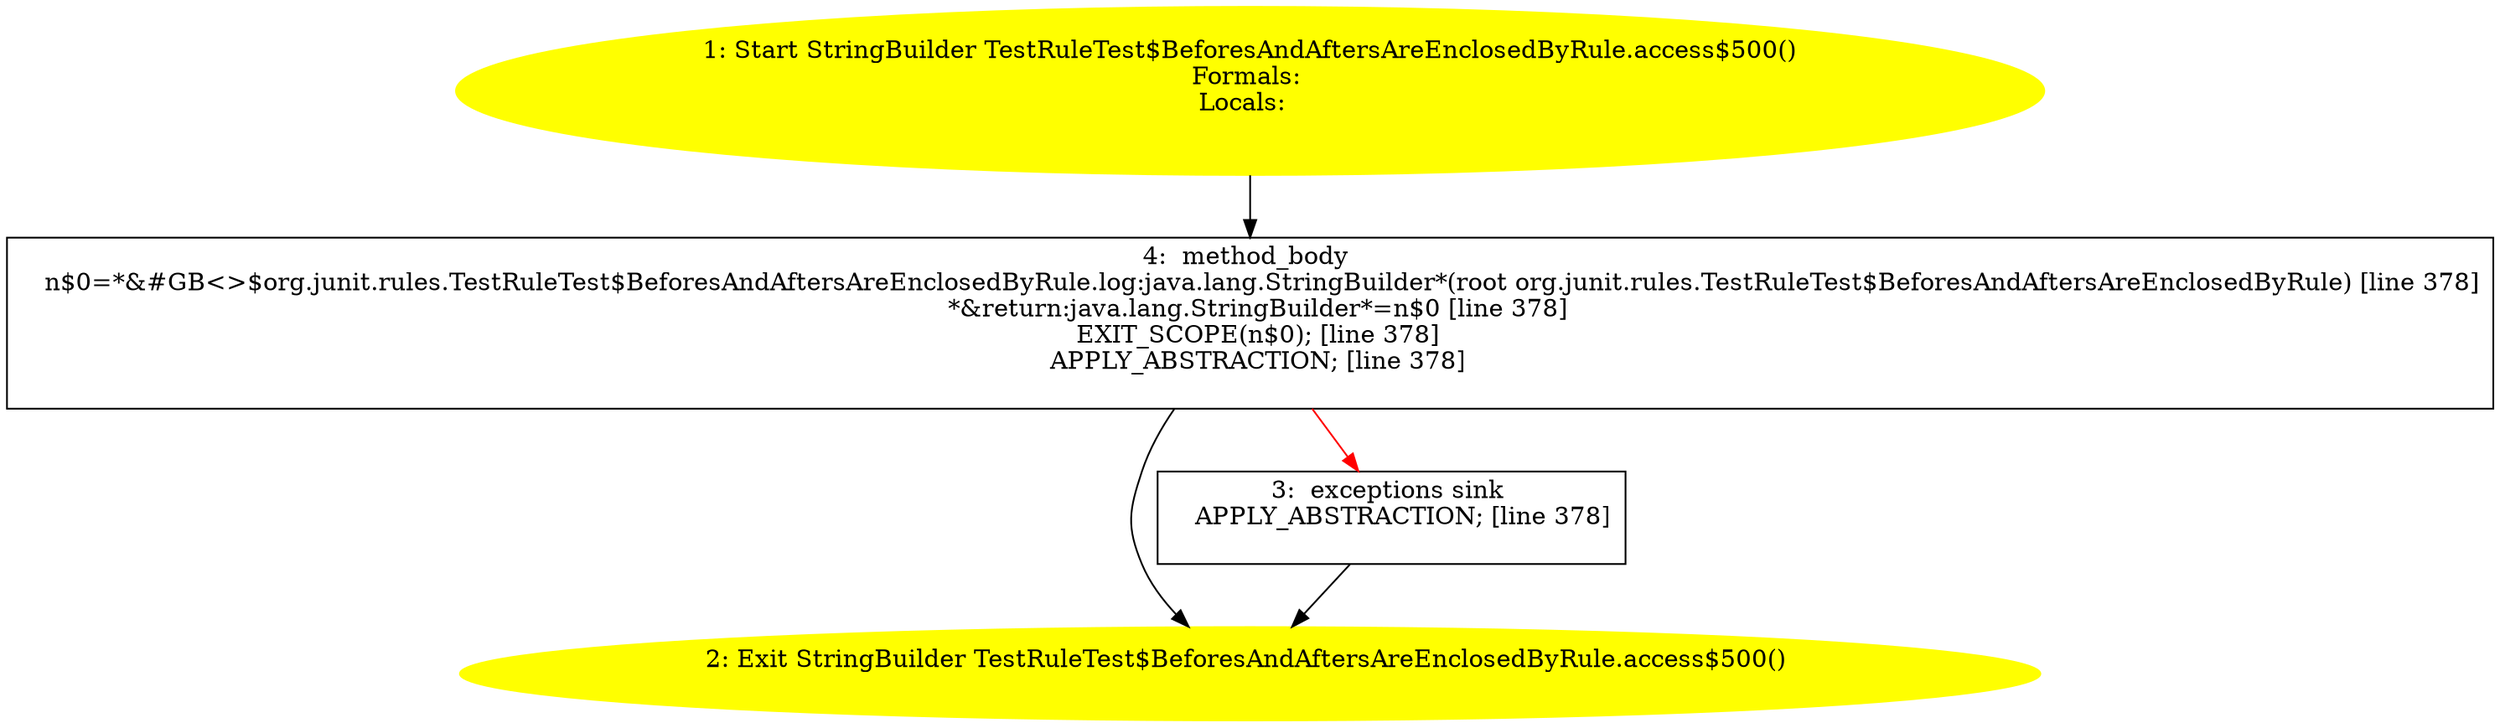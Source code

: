 /* @generated */
digraph cfg {
"org.junit.rules.TestRuleTest$BeforesAndAftersAreEnclosedByRule.access$500():java.lang.StringBuilder.1d1df5e09c82494c34d8ad4587948549_1" [label="1: Start StringBuilder TestRuleTest$BeforesAndAftersAreEnclosedByRule.access$500()\nFormals: \nLocals:  \n  " color=yellow style=filled]
	

	 "org.junit.rules.TestRuleTest$BeforesAndAftersAreEnclosedByRule.access$500():java.lang.StringBuilder.1d1df5e09c82494c34d8ad4587948549_1" -> "org.junit.rules.TestRuleTest$BeforesAndAftersAreEnclosedByRule.access$500():java.lang.StringBuilder.1d1df5e09c82494c34d8ad4587948549_4" ;
"org.junit.rules.TestRuleTest$BeforesAndAftersAreEnclosedByRule.access$500():java.lang.StringBuilder.1d1df5e09c82494c34d8ad4587948549_2" [label="2: Exit StringBuilder TestRuleTest$BeforesAndAftersAreEnclosedByRule.access$500() \n  " color=yellow style=filled]
	

"org.junit.rules.TestRuleTest$BeforesAndAftersAreEnclosedByRule.access$500():java.lang.StringBuilder.1d1df5e09c82494c34d8ad4587948549_3" [label="3:  exceptions sink \n   APPLY_ABSTRACTION; [line 378]\n " shape="box"]
	

	 "org.junit.rules.TestRuleTest$BeforesAndAftersAreEnclosedByRule.access$500():java.lang.StringBuilder.1d1df5e09c82494c34d8ad4587948549_3" -> "org.junit.rules.TestRuleTest$BeforesAndAftersAreEnclosedByRule.access$500():java.lang.StringBuilder.1d1df5e09c82494c34d8ad4587948549_2" ;
"org.junit.rules.TestRuleTest$BeforesAndAftersAreEnclosedByRule.access$500():java.lang.StringBuilder.1d1df5e09c82494c34d8ad4587948549_4" [label="4:  method_body \n   n$0=*&#GB<>$org.junit.rules.TestRuleTest$BeforesAndAftersAreEnclosedByRule.log:java.lang.StringBuilder*(root org.junit.rules.TestRuleTest$BeforesAndAftersAreEnclosedByRule) [line 378]\n  *&return:java.lang.StringBuilder*=n$0 [line 378]\n  EXIT_SCOPE(n$0); [line 378]\n  APPLY_ABSTRACTION; [line 378]\n " shape="box"]
	

	 "org.junit.rules.TestRuleTest$BeforesAndAftersAreEnclosedByRule.access$500():java.lang.StringBuilder.1d1df5e09c82494c34d8ad4587948549_4" -> "org.junit.rules.TestRuleTest$BeforesAndAftersAreEnclosedByRule.access$500():java.lang.StringBuilder.1d1df5e09c82494c34d8ad4587948549_2" ;
	 "org.junit.rules.TestRuleTest$BeforesAndAftersAreEnclosedByRule.access$500():java.lang.StringBuilder.1d1df5e09c82494c34d8ad4587948549_4" -> "org.junit.rules.TestRuleTest$BeforesAndAftersAreEnclosedByRule.access$500():java.lang.StringBuilder.1d1df5e09c82494c34d8ad4587948549_3" [color="red" ];
}
